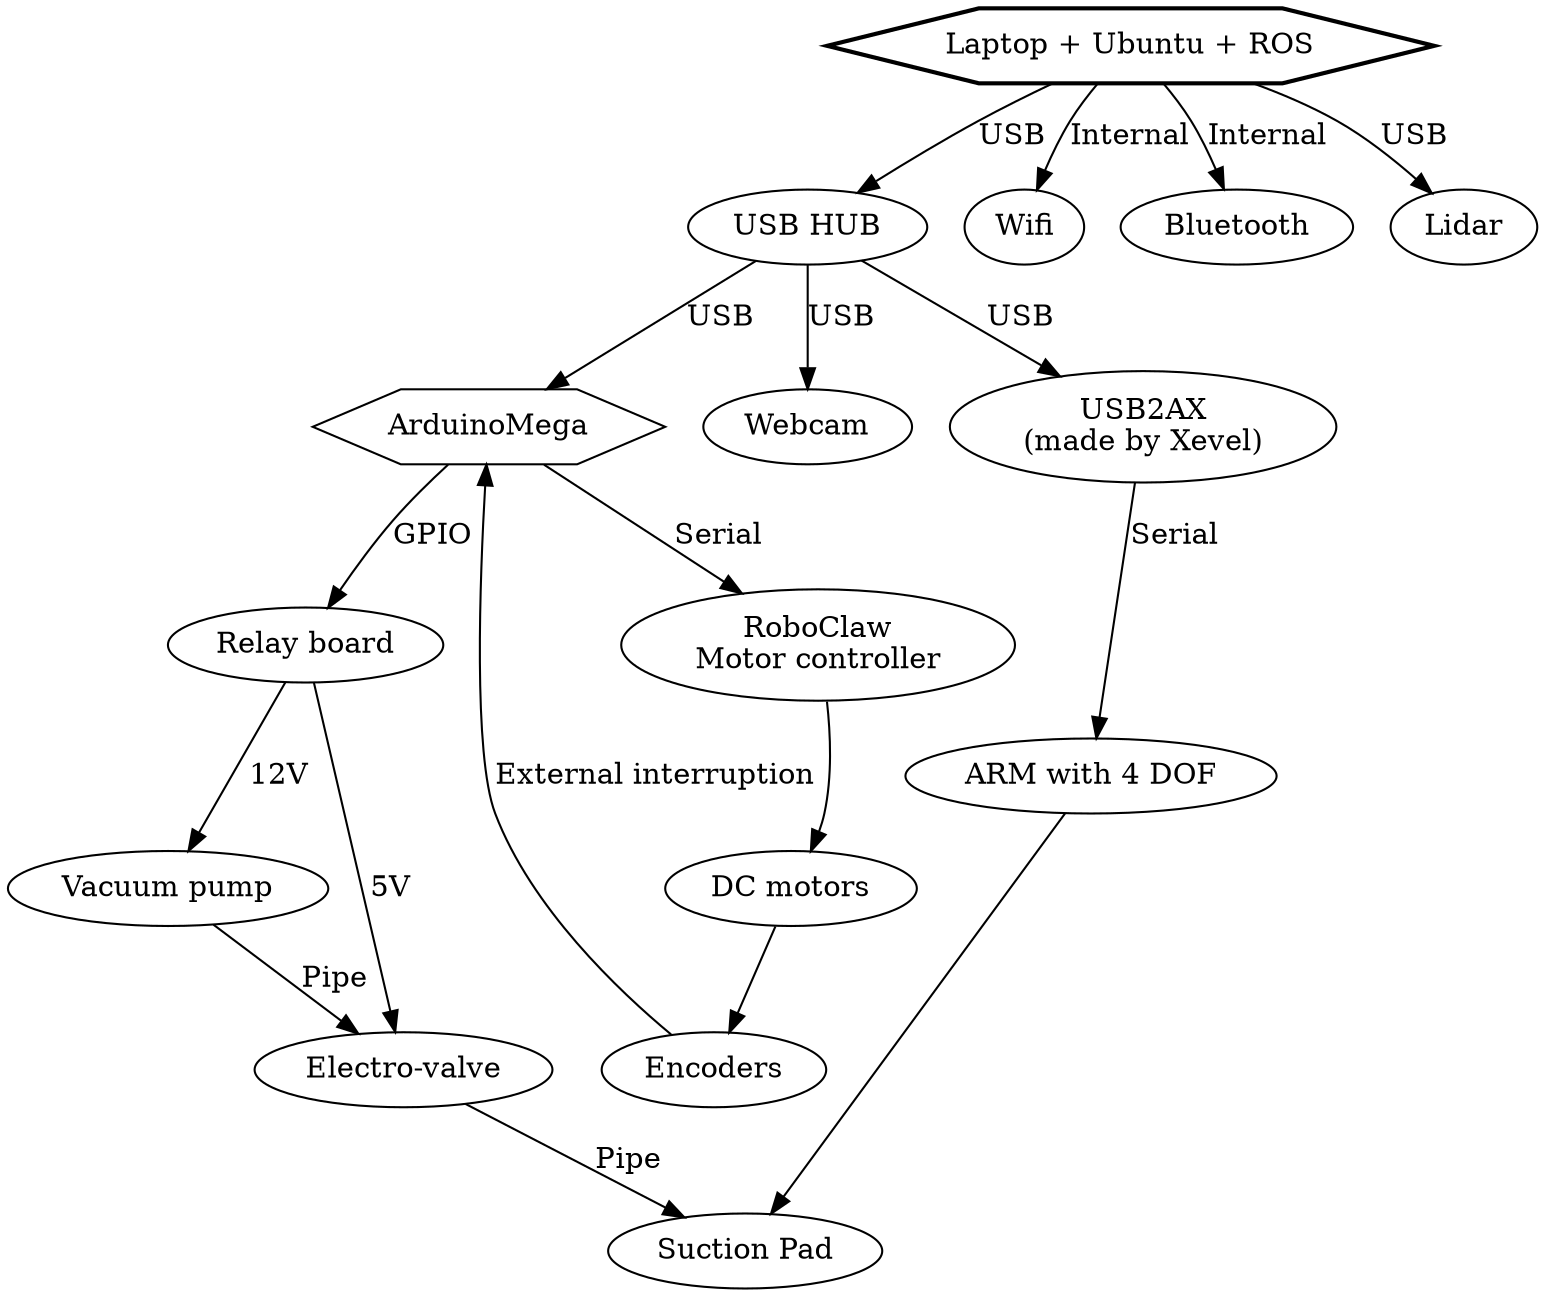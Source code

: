 digraph INDOMPTABLE_HARD {
  overlap = scale;

  LAPTOP [shape=hexagon, style=bold, label="Laptop + Ubuntu + ROS"];
  USBHUB [label="USB HUB"];
  ARDUINO_MOTION [shape=hexagon, label="ArduinoMega"];
  WIFI [label="Wifi"];
  BLUETOOTH [label="Bluetooth"];
  MOTOR_CTRL [label="RoboClaw\nMotor controller"];
  PML [label="Lidar"];
  WEBCAM [label="Webcam"];
  USB2AX12 [label="USB2AX\n(made by Xevel)"];
  ARM [label="ARM with 4 DOF"];
  MOTOR [label="DC motors"];
  ENCODER [label="Encoders"];
  RELAY [label="Relay board"];
  VACUUMPUMP [label="Vacuum pump"];
  SUCTION [label="Suction Pad"];
  ELECTROVALVE [label="Electro-valve"];

  USBHUB -> ARDUINO_MOTION [label="USB"];
  LAPTOP -> WIFI [label="Internal"];
  LAPTOP -> BLUETOOTH [label="Internal"];
  LAPTOP -> USBHUB [label="USB"];
  USBHUB -> USB2AX12 [label="USB"];
  USBHUB -> WEBCAM [label="USB"];
  LAPTOP -> PML [label="USB"];

  ARDUINO_MOTION -> MOTOR_CTRL [label="Serial"];
  MOTOR_CTRL -> MOTOR [label=""];
  MOTOR -> ENCODER;
  ENCODER -> ARDUINO_MOTION [label="External interruption"];

  ARDUINO_MOTION -> RELAY [label="GPIO"];

  RELAY -> VACUUMPUMP [label="12V"];
  RELAY -> ELECTROVALVE [label="5V"];
  VACUUMPUMP -> ELECTROVALVE [label="Pipe"];
  ELECTROVALVE -> SUCTION [label="Pipe"];

  USB2AX12 -> ARM [label="Serial"];
  ARM -> SUCTION;
}

